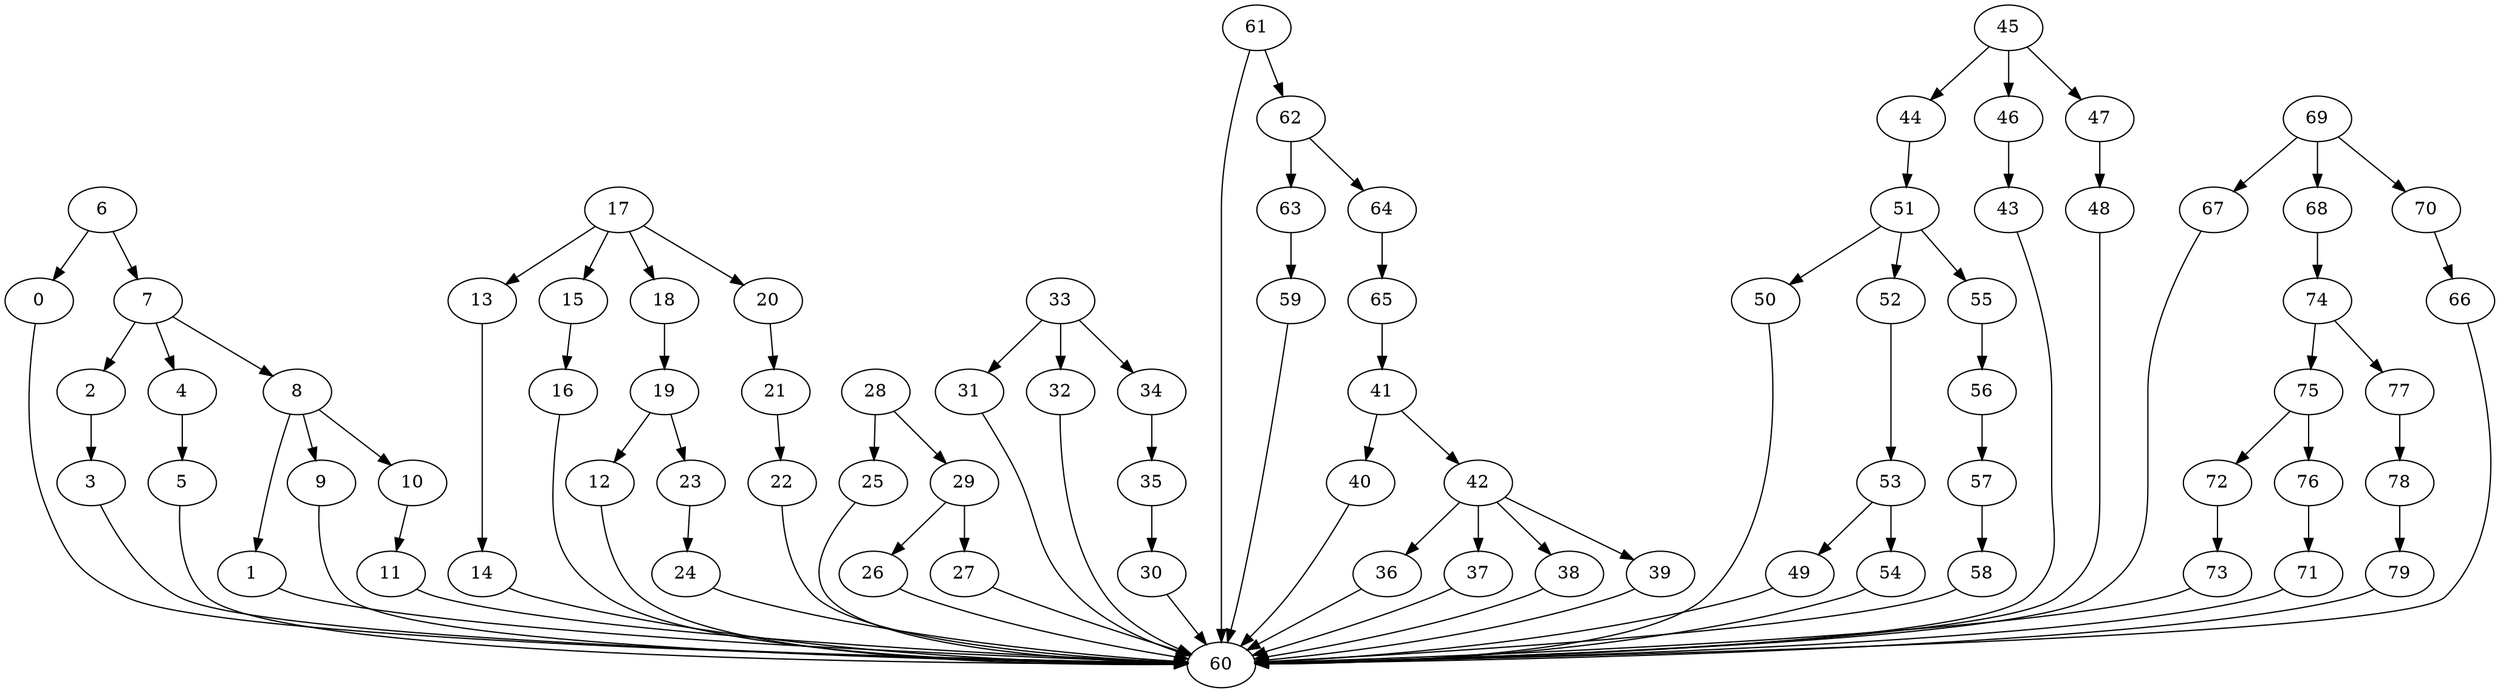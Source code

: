 strict digraph  {
0 [exec=122];
1 [exec=85];
2 [exec=74];
3 [exec=114];
4 [exec=186];
5 [exec=87];
6 [exec=129];
7 [exec=75];
8 [exec=68];
9 [exec=134];
10 [exec=170];
11 [exec=193];
12 [exec=163];
13 [exec=183];
14 [exec=116];
15 [exec=65];
16 [exec=190];
17 [exec=53];
18 [exec=73];
19 [exec=152];
20 [exec=50];
21 [exec=176];
22 [exec=135];
23 [exec=112];
24 [exec=133];
25 [exec=73];
26 [exec=70];
27 [exec=131];
28 [exec=180];
29 [exec=175];
30 [exec=97];
31 [exec=58];
32 [exec=116];
33 [exec=171];
34 [exec=67];
35 [exec=72];
36 [exec=184];
37 [exec=120];
38 [exec=183];
39 [exec=110];
40 [exec=105];
41 [exec=200];
42 [exec=157];
43 [exec=119];
44 [exec=79];
45 [exec=106];
46 [exec=145];
47 [exec=93];
48 [exec=135];
49 [exec=196];
50 [exec=186];
51 [exec=68];
52 [exec=56];
53 [exec=81];
54 [exec=98];
55 [exec=197];
56 [exec=80];
57 [exec=150];
58 [exec=73];
59 [exec=81];
60 [exec=172];
61 [exec=103];
62 [exec=65];
63 [exec=55];
64 [exec=189];
65 [exec=158];
66 [exec=139];
67 [exec=161];
68 [exec=96];
69 [exec=65];
70 [exec=178];
71 [exec=141];
72 [exec=170];
73 [exec=195];
74 [exec=93];
75 [exec=102];
76 [exec=64];
77 [exec=90];
78 [exec=91];
79 [exec=137];
0 -> 60  [comm=14];
1 -> 60  [comm=13];
2 -> 3  [comm=10];
3 -> 60  [comm=8];
4 -> 5  [comm=20];
5 -> 60  [comm=17];
6 -> 7  [comm=7];
6 -> 0  [comm=5];
7 -> 8  [comm=13];
7 -> 2  [comm=19];
7 -> 4  [comm=8];
8 -> 9  [comm=13];
8 -> 1  [comm=9];
8 -> 10  [comm=16];
9 -> 60  [comm=8];
10 -> 11  [comm=9];
11 -> 60  [comm=13];
12 -> 60  [comm=5];
13 -> 14  [comm=6];
14 -> 60  [comm=6];
15 -> 16  [comm=11];
16 -> 60  [comm=13];
17 -> 18  [comm=15];
17 -> 13  [comm=16];
17 -> 15  [comm=6];
17 -> 20  [comm=20];
18 -> 19  [comm=19];
19 -> 12  [comm=18];
19 -> 23  [comm=16];
20 -> 21  [comm=10];
21 -> 22  [comm=11];
22 -> 60  [comm=17];
23 -> 24  [comm=14];
24 -> 60  [comm=5];
25 -> 60  [comm=9];
26 -> 60  [comm=9];
27 -> 60  [comm=13];
28 -> 29  [comm=15];
28 -> 25  [comm=15];
29 -> 26  [comm=16];
29 -> 27  [comm=7];
30 -> 60  [comm=15];
31 -> 60  [comm=6];
32 -> 60  [comm=6];
33 -> 34  [comm=13];
33 -> 31  [comm=10];
33 -> 32  [comm=9];
34 -> 35  [comm=14];
35 -> 30  [comm=16];
36 -> 60  [comm=17];
37 -> 60  [comm=9];
38 -> 60  [comm=14];
39 -> 60  [comm=8];
40 -> 60  [comm=20];
41 -> 42  [comm=12];
41 -> 40  [comm=6];
42 -> 36  [comm=14];
42 -> 37  [comm=10];
42 -> 38  [comm=7];
42 -> 39  [comm=14];
43 -> 60  [comm=17];
44 -> 51  [comm=15];
45 -> 46  [comm=14];
45 -> 44  [comm=18];
45 -> 47  [comm=8];
46 -> 43  [comm=8];
47 -> 48  [comm=20];
48 -> 60  [comm=20];
49 -> 60  [comm=15];
50 -> 60  [comm=15];
51 -> 52  [comm=8];
51 -> 50  [comm=20];
51 -> 55  [comm=8];
52 -> 53  [comm=20];
53 -> 54  [comm=18];
53 -> 49  [comm=6];
54 -> 60  [comm=14];
55 -> 56  [comm=15];
56 -> 57  [comm=9];
57 -> 58  [comm=10];
58 -> 60  [comm=17];
59 -> 60  [comm=7];
61 -> 62  [comm=7];
61 -> 60  [comm=7];
62 -> 63  [comm=11];
62 -> 64  [comm=12];
63 -> 59  [comm=6];
64 -> 65  [comm=17];
65 -> 41  [comm=5];
66 -> 60  [comm=8];
67 -> 60  [comm=17];
68 -> 74  [comm=14];
69 -> 70  [comm=19];
69 -> 67  [comm=20];
69 -> 68  [comm=11];
70 -> 66  [comm=18];
71 -> 60  [comm=7];
72 -> 73  [comm=16];
73 -> 60  [comm=12];
74 -> 75  [comm=13];
74 -> 77  [comm=10];
75 -> 76  [comm=18];
75 -> 72  [comm=11];
76 -> 71  [comm=16];
77 -> 78  [comm=8];
78 -> 79  [comm=7];
79 -> 60  [comm=5];
}
